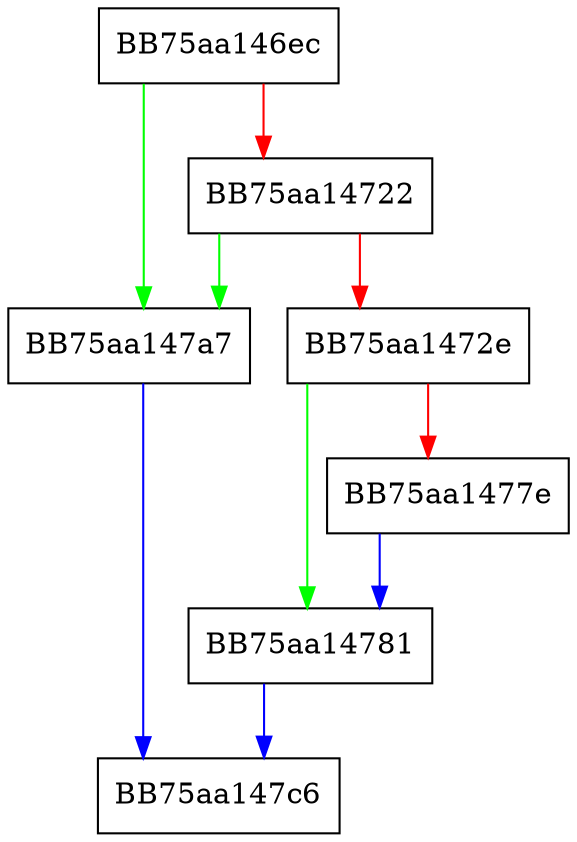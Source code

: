 digraph GetThreatDetails {
  node [shape="box"];
  graph [splines=ortho];
  BB75aa146ec -> BB75aa147a7 [color="green"];
  BB75aa146ec -> BB75aa14722 [color="red"];
  BB75aa14722 -> BB75aa147a7 [color="green"];
  BB75aa14722 -> BB75aa1472e [color="red"];
  BB75aa1472e -> BB75aa14781 [color="green"];
  BB75aa1472e -> BB75aa1477e [color="red"];
  BB75aa1477e -> BB75aa14781 [color="blue"];
  BB75aa14781 -> BB75aa147c6 [color="blue"];
  BB75aa147a7 -> BB75aa147c6 [color="blue"];
}